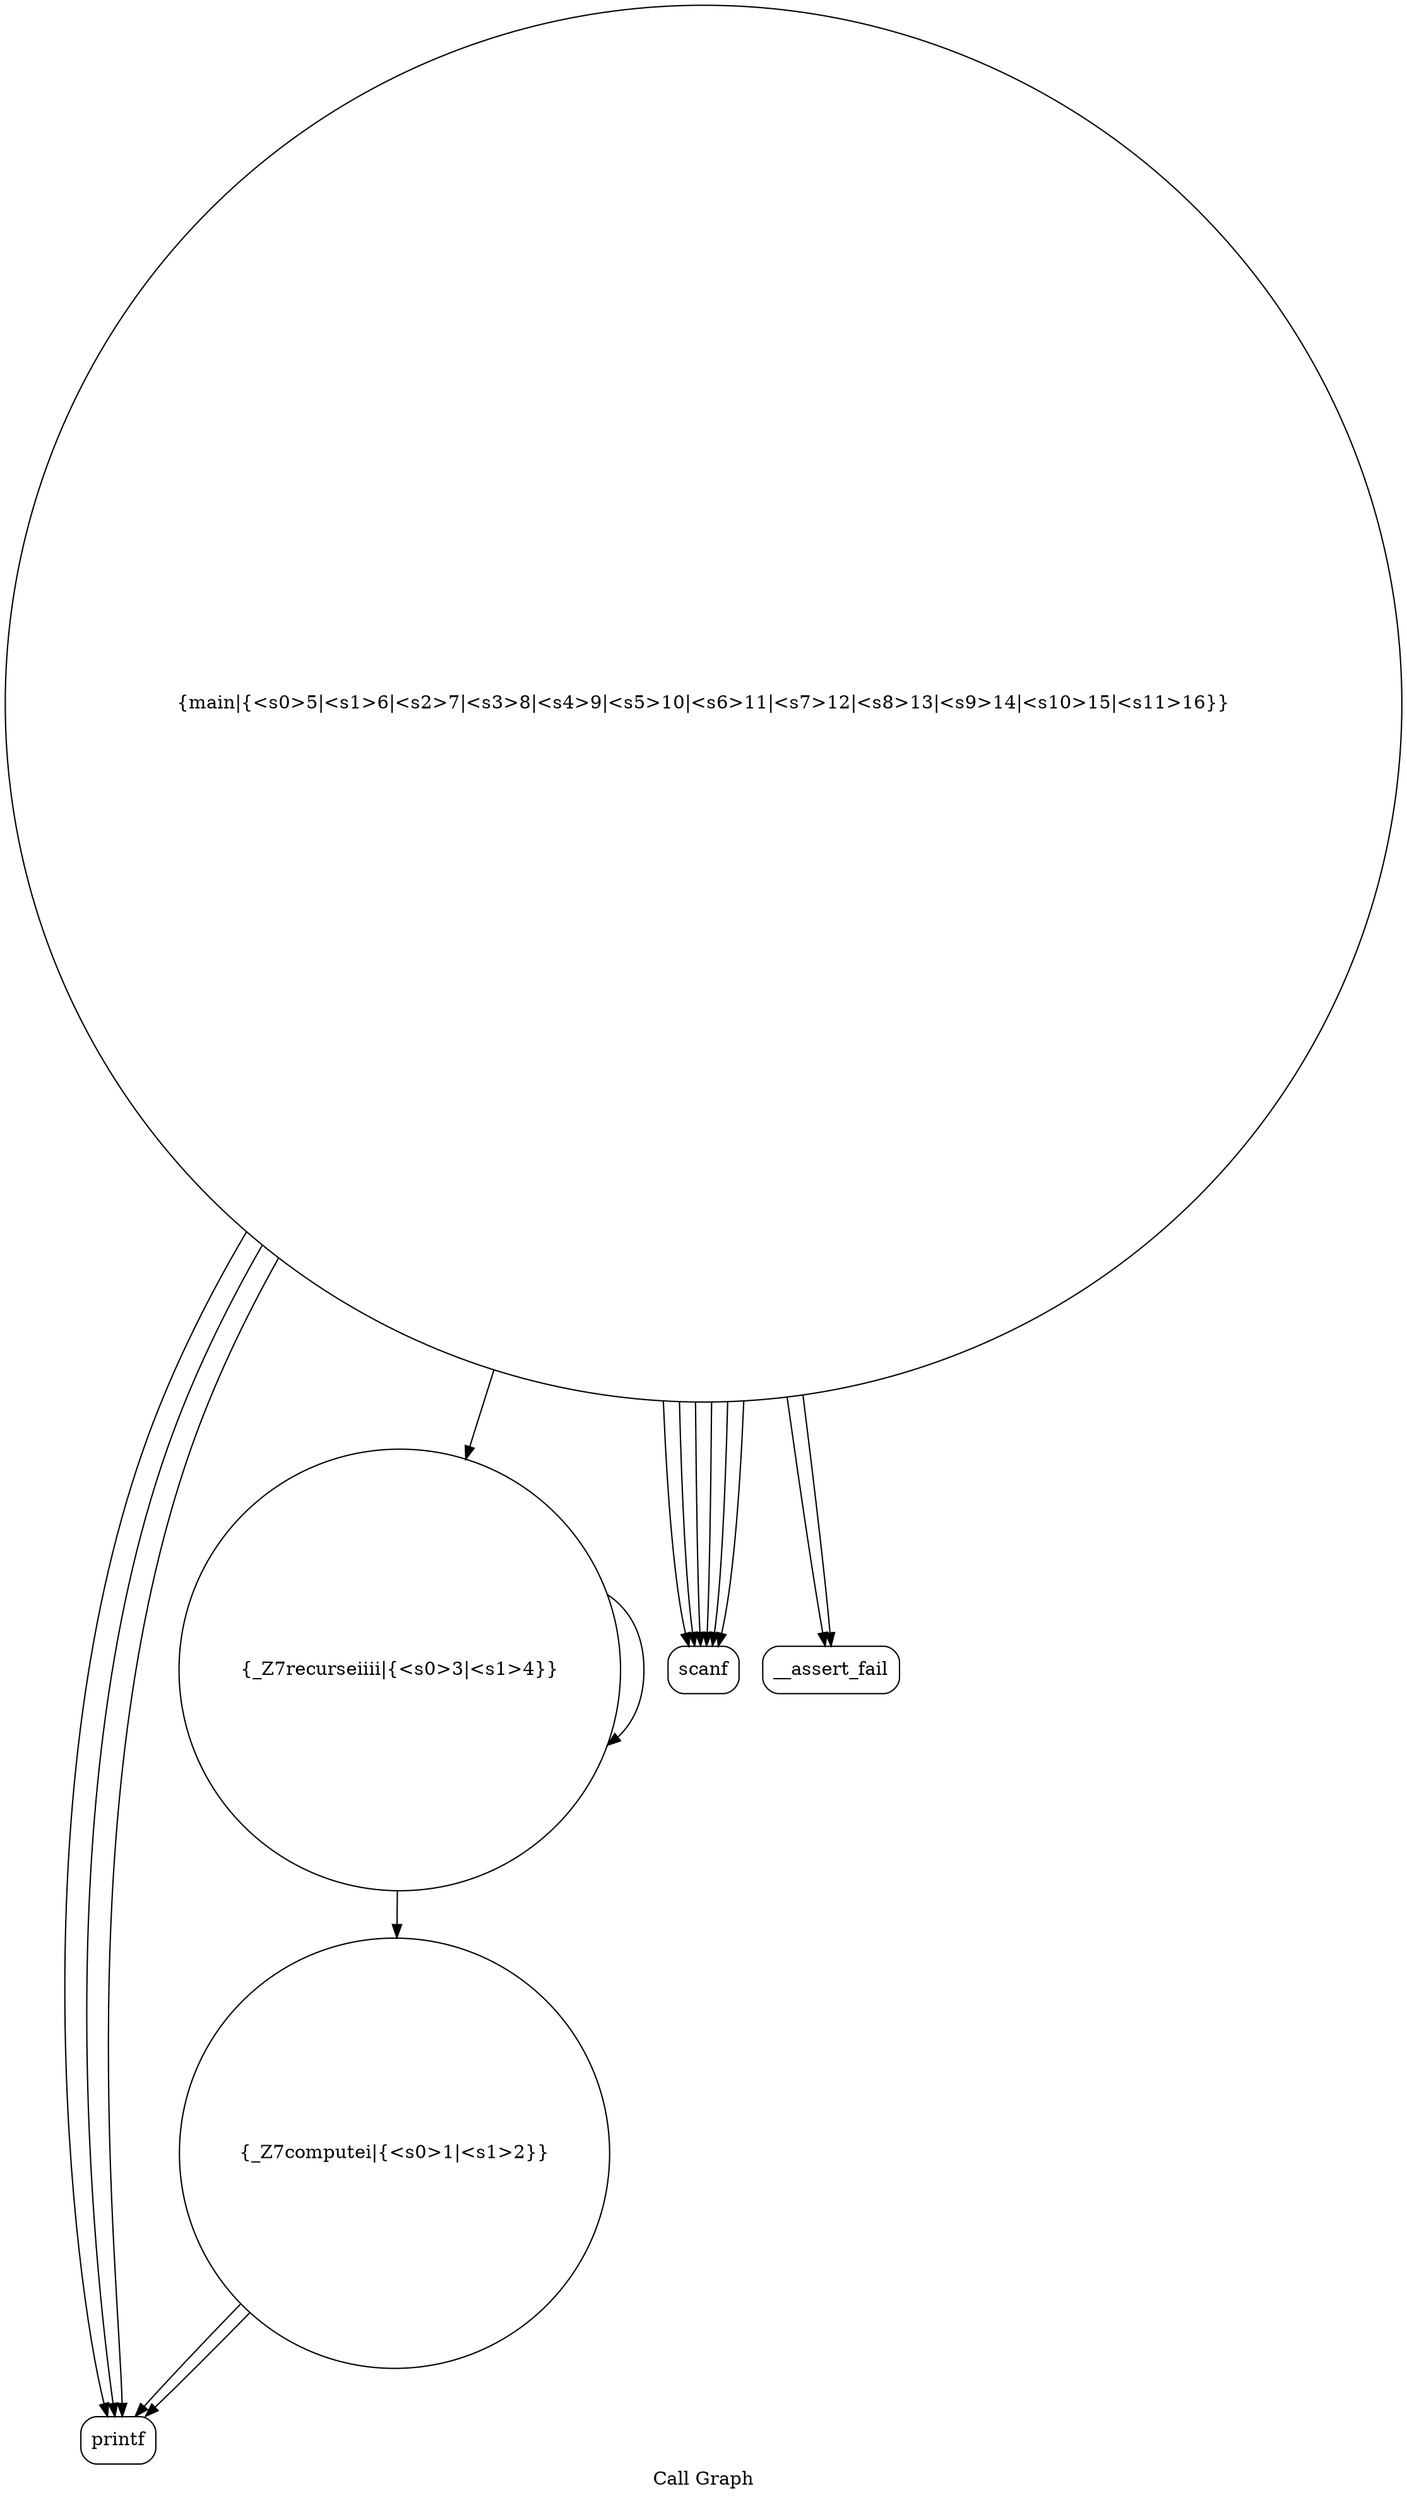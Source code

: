 digraph "Call Graph" {
	label="Call Graph";

	Node0x56427954ddc0 [shape=record,shape=circle,label="{_Z7computei|{<s0>1|<s1>2}}"];
	Node0x56427954ddc0:s0 -> Node0x56427954e250[color=black];
	Node0x56427954ddc0:s1 -> Node0x56427954e250[color=black];
	Node0x56427954e2d0 [shape=record,shape=circle,label="{_Z7recurseiiii|{<s0>3|<s1>4}}"];
	Node0x56427954e2d0:s0 -> Node0x56427954ddc0[color=black];
	Node0x56427954e2d0:s1 -> Node0x56427954e2d0[color=black];
	Node0x56427954e3d0 [shape=record,shape=Mrecord,label="{scanf}"];
	Node0x56427954e250 [shape=record,shape=Mrecord,label="{printf}"];
	Node0x56427954e350 [shape=record,shape=circle,label="{main|{<s0>5|<s1>6|<s2>7|<s3>8|<s4>9|<s5>10|<s6>11|<s7>12|<s8>13|<s9>14|<s10>15|<s11>16}}"];
	Node0x56427954e350:s0 -> Node0x56427954e3d0[color=black];
	Node0x56427954e350:s1 -> Node0x56427954e3d0[color=black];
	Node0x56427954e350:s2 -> Node0x56427954e3d0[color=black];
	Node0x56427954e350:s3 -> Node0x56427954e3d0[color=black];
	Node0x56427954e350:s4 -> Node0x56427954e3d0[color=black];
	Node0x56427954e350:s5 -> Node0x56427954e3d0[color=black];
	Node0x56427954e350:s6 -> Node0x56427954e2d0[color=black];
	Node0x56427954e350:s7 -> Node0x56427954e250[color=black];
	Node0x56427954e350:s8 -> Node0x56427954e450[color=black];
	Node0x56427954e350:s9 -> Node0x56427954e450[color=black];
	Node0x56427954e350:s10 -> Node0x56427954e250[color=black];
	Node0x56427954e350:s11 -> Node0x56427954e250[color=black];
	Node0x56427954e450 [shape=record,shape=Mrecord,label="{__assert_fail}"];
}

